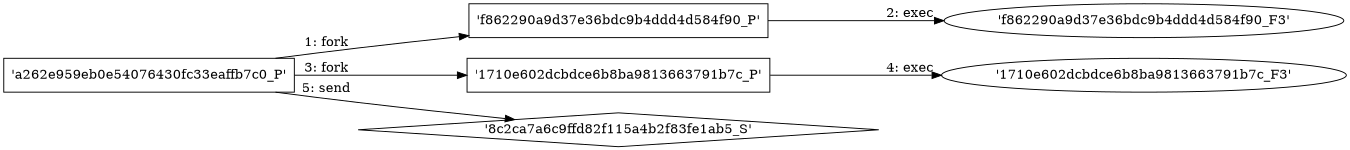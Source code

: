 digraph "D:\Learning\Paper\apt\基于CTI的攻击预警\Dataset\攻击图\ASGfromALLCTI\Vulnerability Spotlight Hopper Disassembler ELF Section Header Size Code Execution.dot" {
rankdir="LR"
size="9"
fixedsize="false"
splines="true"
nodesep=0.3
ranksep=0
fontsize=10
overlap="scalexy"
engine= "neato"
	"'a262e959eb0e54076430fc33eaffb7c0_P'" [node_type=Process shape=box]
	"'f862290a9d37e36bdc9b4ddd4d584f90_P'" [node_type=Process shape=box]
	"'a262e959eb0e54076430fc33eaffb7c0_P'" -> "'f862290a9d37e36bdc9b4ddd4d584f90_P'" [label="1: fork"]
	"'f862290a9d37e36bdc9b4ddd4d584f90_P'" [node_type=Process shape=box]
	"'f862290a9d37e36bdc9b4ddd4d584f90_F3'" [node_type=File shape=ellipse]
	"'f862290a9d37e36bdc9b4ddd4d584f90_P'" -> "'f862290a9d37e36bdc9b4ddd4d584f90_F3'" [label="2: exec"]
	"'a262e959eb0e54076430fc33eaffb7c0_P'" [node_type=Process shape=box]
	"'1710e602dcbdce6b8ba9813663791b7c_P'" [node_type=Process shape=box]
	"'a262e959eb0e54076430fc33eaffb7c0_P'" -> "'1710e602dcbdce6b8ba9813663791b7c_P'" [label="3: fork"]
	"'1710e602dcbdce6b8ba9813663791b7c_P'" [node_type=Process shape=box]
	"'1710e602dcbdce6b8ba9813663791b7c_F3'" [node_type=File shape=ellipse]
	"'1710e602dcbdce6b8ba9813663791b7c_P'" -> "'1710e602dcbdce6b8ba9813663791b7c_F3'" [label="4: exec"]
	"'8c2ca7a6c9ffd82f115a4b2f83fe1ab5_S'" [node_type=Socket shape=diamond]
	"'a262e959eb0e54076430fc33eaffb7c0_P'" [node_type=Process shape=box]
	"'a262e959eb0e54076430fc33eaffb7c0_P'" -> "'8c2ca7a6c9ffd82f115a4b2f83fe1ab5_S'" [label="5: send"]
}

